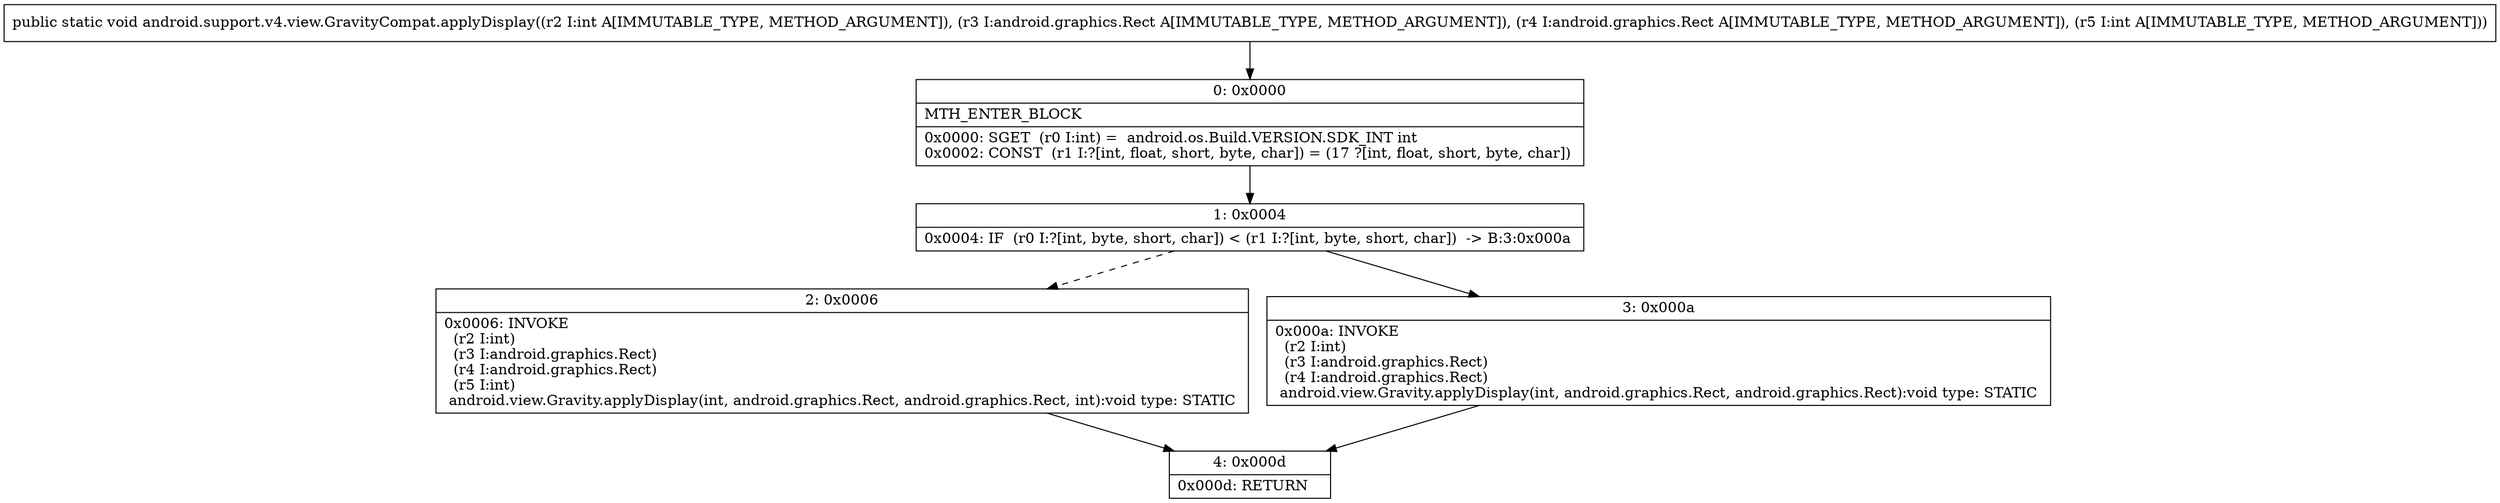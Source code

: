 digraph "CFG forandroid.support.v4.view.GravityCompat.applyDisplay(ILandroid\/graphics\/Rect;Landroid\/graphics\/Rect;I)V" {
Node_0 [shape=record,label="{0\:\ 0x0000|MTH_ENTER_BLOCK\l|0x0000: SGET  (r0 I:int) =  android.os.Build.VERSION.SDK_INT int \l0x0002: CONST  (r1 I:?[int, float, short, byte, char]) = (17 ?[int, float, short, byte, char]) \l}"];
Node_1 [shape=record,label="{1\:\ 0x0004|0x0004: IF  (r0 I:?[int, byte, short, char]) \< (r1 I:?[int, byte, short, char])  \-\> B:3:0x000a \l}"];
Node_2 [shape=record,label="{2\:\ 0x0006|0x0006: INVOKE  \l  (r2 I:int)\l  (r3 I:android.graphics.Rect)\l  (r4 I:android.graphics.Rect)\l  (r5 I:int)\l android.view.Gravity.applyDisplay(int, android.graphics.Rect, android.graphics.Rect, int):void type: STATIC \l}"];
Node_3 [shape=record,label="{3\:\ 0x000a|0x000a: INVOKE  \l  (r2 I:int)\l  (r3 I:android.graphics.Rect)\l  (r4 I:android.graphics.Rect)\l android.view.Gravity.applyDisplay(int, android.graphics.Rect, android.graphics.Rect):void type: STATIC \l}"];
Node_4 [shape=record,label="{4\:\ 0x000d|0x000d: RETURN   \l}"];
MethodNode[shape=record,label="{public static void android.support.v4.view.GravityCompat.applyDisplay((r2 I:int A[IMMUTABLE_TYPE, METHOD_ARGUMENT]), (r3 I:android.graphics.Rect A[IMMUTABLE_TYPE, METHOD_ARGUMENT]), (r4 I:android.graphics.Rect A[IMMUTABLE_TYPE, METHOD_ARGUMENT]), (r5 I:int A[IMMUTABLE_TYPE, METHOD_ARGUMENT])) }"];
MethodNode -> Node_0;
Node_0 -> Node_1;
Node_1 -> Node_2[style=dashed];
Node_1 -> Node_3;
Node_2 -> Node_4;
Node_3 -> Node_4;
}

